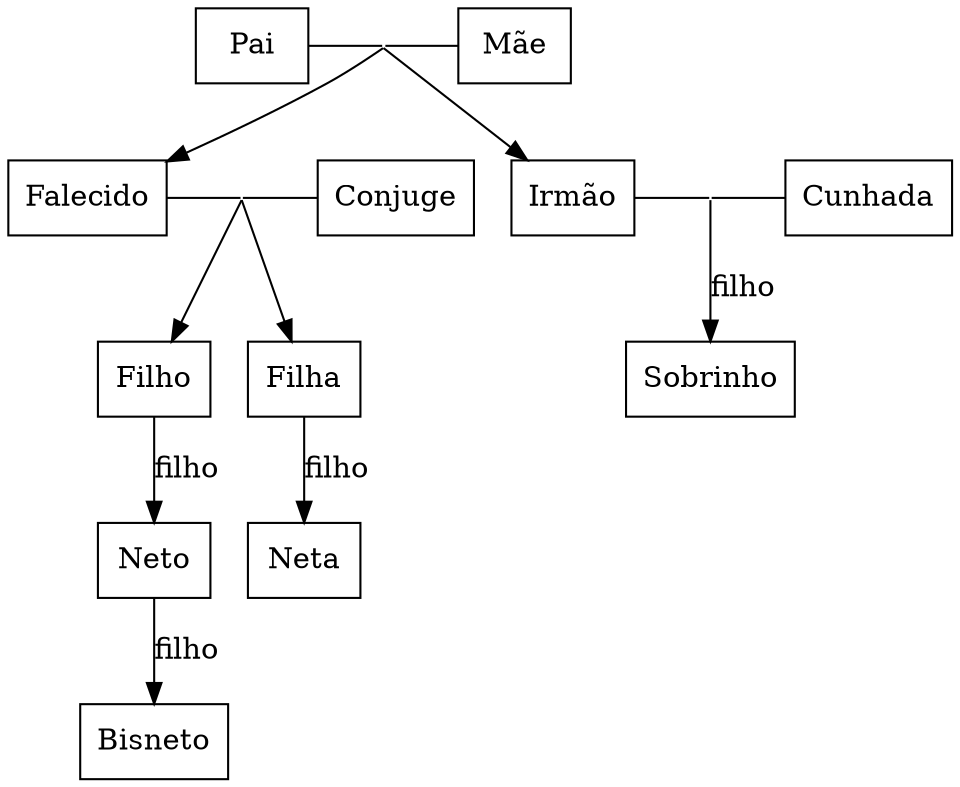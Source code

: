 digraph G {
node [shape=box];
"InvisibleUnion0" [label="", style=invis, height=0.0, width=0.0];
"InvisibleUnion" [label="", style=invis, height=0.0, width=0.0];
"InvisibleUnion1" [label="", style=invis, height=0.0, width=0.0];
{ rank=same; "Falecido"; "Conjuge"; "InvisibleUnion"; }
{ rank=same; "Pai"; "Mãe"; "InvisibleUnion0";}
{ rank=same; "Irmão"; "Cunhada"; "InvisibleUnion1";}
"Pai" -> "InvisibleUnion0" [dir=none];
"InvisibleUnion0" -> "Mãe" [dir=none];
"InvisibleUnion0" -> "Falecido"
"InvisibleUnion0" -> "Irmão"
"Irmão" -> "InvisibleUnion1" [dir=none];
"InvisibleUnion1" -> "Cunhada" [dir=none];
"Falecido" -> "InvisibleUnion" [dir=none];
"InvisibleUnion" -> "Conjuge" [dir=none];
"InvisibleUnion" -> "Filho";
"InvisibleUnion" -> "Filha";
"Neto" -> "Bisneto" [label="filho"];
"Filho" -> "Neto" [label="filho"];
"InvisibleUnion1" -> "Sobrinho" [label="filho"];
"Filha" -> "Neta" [label="filho"];
}
